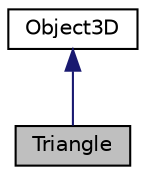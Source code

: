 digraph "Triangle"
{
 // INTERACTIVE_SVG=YES
 // LATEX_PDF_SIZE
  edge [fontname="Helvetica",fontsize="10",labelfontname="Helvetica",labelfontsize="10"];
  node [fontname="Helvetica",fontsize="10",shape=record];
  Node1 [label="Triangle",height=0.2,width=0.4,color="black", fillcolor="grey75", style="filled", fontcolor="black",tooltip="A triangle defined by its three vertices."];
  Node2 -> Node1 [dir="back",color="midnightblue",fontsize="10",style="solid",fontname="Helvetica"];
  Node2 [label="Object3D",height=0.2,width=0.4,color="black", fillcolor="white", style="filled",URL="$class_object3_d.html",tooltip="Abstract class for a three-dimentional object."];
}
